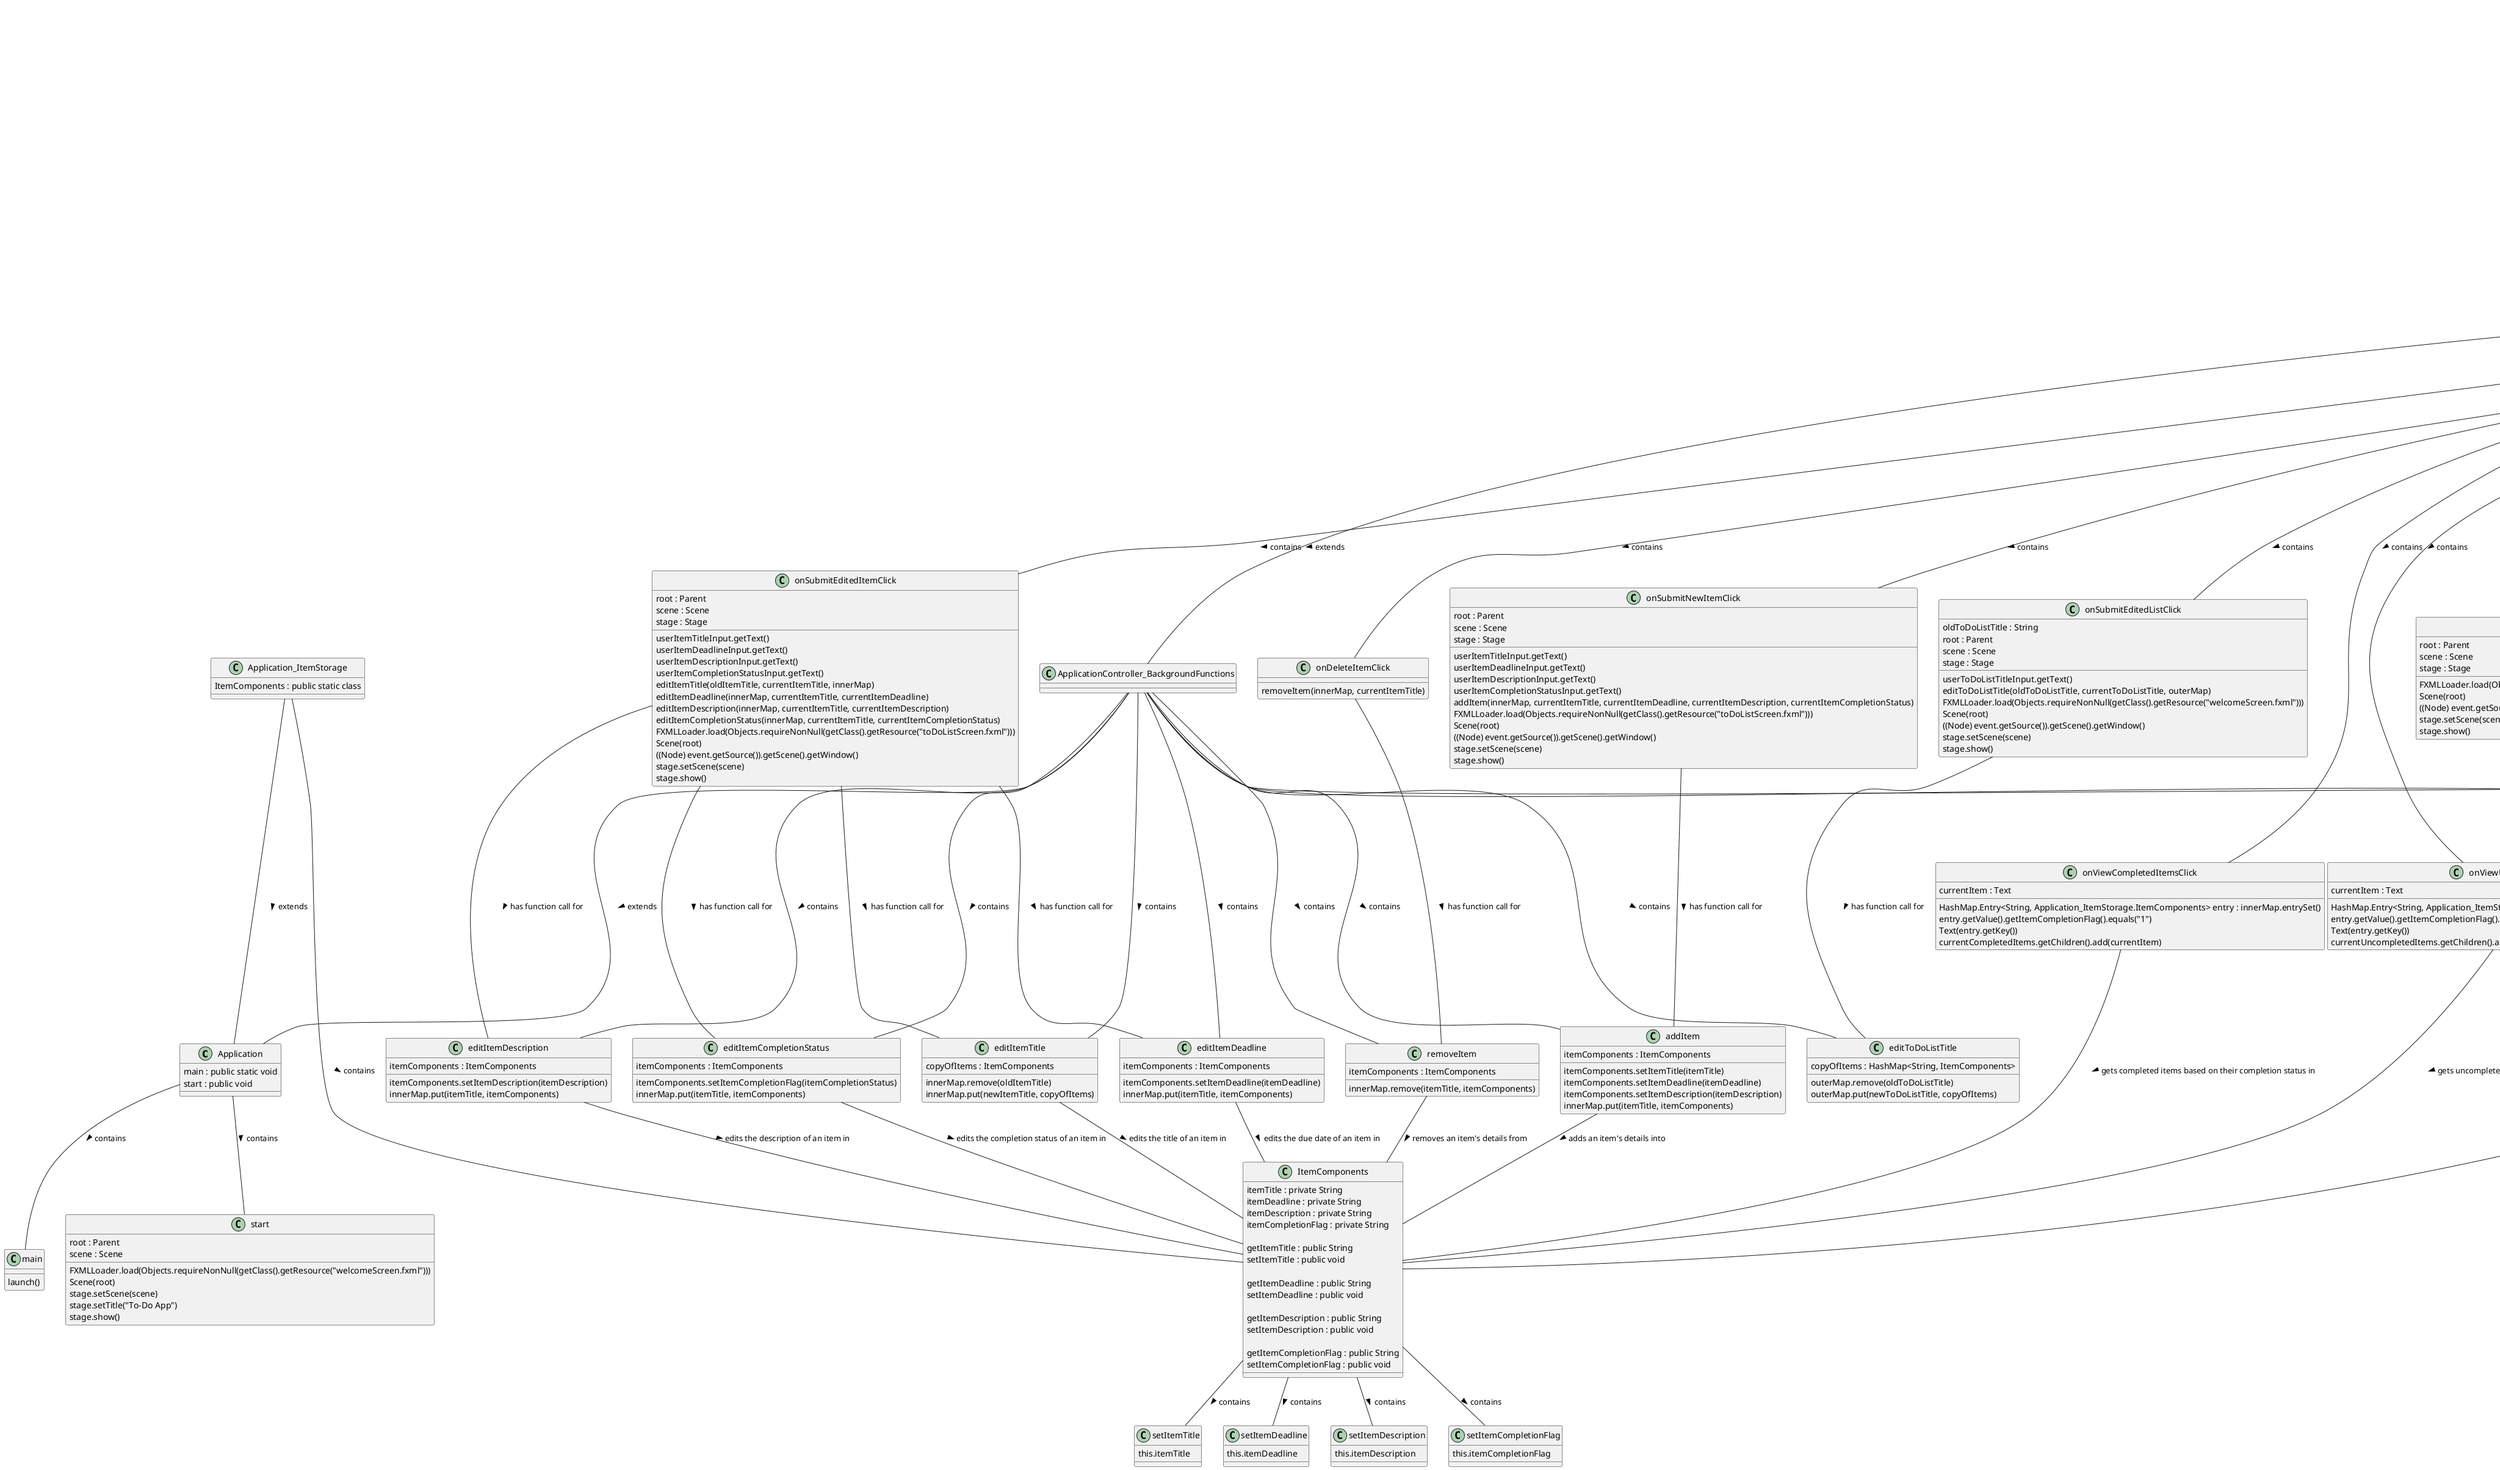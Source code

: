 @startuml
'https://plantuml.com/class-diagram'

class Application {
    main : public static void
    start : public void
}

class main {
    launch()
}

class start {
    root : Parent
    FXMLLoader.load(Objects.requireNonNull(getClass().getResource("welcomeScreen.fxml")))
    scene : Scene
    Scene(root)
    stage.setScene(scene)
    stage.setTitle("To-Do App")
    stage.show()
}

class Application_ItemStorage {
    ItemComponents : public static class
}

class ItemComponents {
    itemTitle : private String
    itemDeadline : private String
    itemDescription : private String
    itemCompletionFlag : private String

    getItemTitle : public String
    setItemTitle : public void

    getItemDeadline : public String
    setItemDeadline : public void

    getItemDescription : public String
    setItemDescription : public void

    getItemCompletionFlag : public String
    setItemCompletionFlag : public void
}

class setItemTitle {
    this.itemTitle
}

class setItemDeadline {
    this.itemDeadline
}

class setItemDescription {
    this.itemDescription
}

class setItemCompletionFlag {
    this.itemCompletionFlag
}

class ApplicationController_RequiredFunctions {

}

class addToDoList {
    outerMap.put(toDoListTitle, innerMap)
}

class removeToDoList {
    outerMap.remove(toDoListTitle, innerMap)
}

class editToDoListTitle {
    copyOfItems : HashMap<String, ItemComponents>
    outerMap.remove(oldToDoListTitle)
    outerMap.put(newToDoListTitle, copyOfItems)
}

class addItem {
    itemComponents : ItemComponents
    itemComponents.setItemTitle(itemTitle)
    itemComponents.setItemDeadline(itemDeadline)
    itemComponents.setItemDescription(itemDescription)
    innerMap.put(itemTitle, itemComponents)
}

class removeItem {
    itemComponents : ItemComponents
    innerMap.remove(itemTitle, itemComponents)
}

class editItemTitle {
    copyOfItems : ItemComponents
    innerMap.remove(oldItemTitle)
    innerMap.put(newItemTitle, copyOfItems)
}

class editItemDeadline {
    itemComponents : ItemComponents
    itemComponents.setItemDeadline(itemDeadline)
    innerMap.put(itemTitle, itemComponents)
}

class editItemDescription {
    itemComponents : ItemComponents
    itemComponents.setItemDescription(itemDescription)
    innerMap.put(itemTitle, itemComponents)
}

class editItemCompletionStatus {
    itemComponents : ItemComponents
    itemComponents.setItemCompletionFlag(itemCompletionStatus)
    innerMap.put(itemTitle, itemComponents)
}

class ApplicationController_UserInteractionFunctions {
    currentLists : private BorderPane
    currentItemsOfList : private BorderPane
    currentComponentsOfItem : private BorderPane

    userToDoListTitleInput : private TextField
    userItemTitleInput : private TextField
    userItemDeadlineInput : private TextField
    userItemDescriptionInput : private TextField
    userItemCompletionStatusInput : private TextField

    currentToDoListTitle : String
    currentItemDescription : String
    currentItemDeadline : String
    currentItemCompletionStatus : String

    onMakeListClick : protected void
    onEditListClick : protected void
    onSubmitNewListClick : protected void
    onSubmitEditedListClick : protected void
    onDeleteListClick : protected void

    onMakeItemClick : protected void
    onEditItemClick : protected void
    onSubmitNewItemClick : protected void
    onSubmitEditedItemClick : protected void
    onDeleteItemClick : protected void

    externalListsFileCreated : boolean

    onSaveListsClick : protected void
    onLoadListsClick : protected void

    onBackToHomeClick : protected void
    onBackToListClick : protected void
    onBackToItemClick : protected void

    onViewCompletedItemsClick : protected BorderPane
    onViewUncompletedItemsClick : protected BorderPane

    displayCurrentLists : protected void
    displayCurrentItems : protected void
    displayCurrentItemComponents : protected void
}

class onMakeListClick {
    root : Parent
    FXMLLoader.load(Objects.requireNonNull(getClass().getResource("makeToDoListScreen.fxml")))
    scene : Scene
    Scene(root)
    stage : Stage
    ((Node) event.getSource()).getScene().getWindow()
    stage.setScene(scene)
    stage.show()
}

class onEditListClick {
    root : Parent
    FXMLLoader.load(Objects.requireNonNull(getClass().getResource("editToDoListScreen.fxml")))
    scene : Scene
    Scene(root)
    stage : Stage
    ((Node) event.getSource()).getScene().getWindow()
    stage.setScene(scene)
    stage.show()
    userToDoListTitleInput.getText()
}

class onSubmitNewListClick {
    userToDoListTitleInput.getText()
    addToDoList(toDoListTitle, outerMap, innerMap)
    root : Parent
    FXMLLoader.load(Objects.requireNonNull(getClass().getResource("welcomeScreen.fxml")))
    scene : Scene
    Scene(root)
    stage : Stage
    ((Node) event.getSource()).getScene().getWindow()
    stage.setScene(scene)
    stage.show()
}
class onSubmitEditedListClick {
    oldToDoListTitle : String
    userToDoListTitleInput.getText()
    editToDoListTitle(oldToDoListTitle, currentToDoListTitle, outerMap)
    root : Parent
    FXMLLoader.load(Objects.requireNonNull(getClass().getResource("welcomeScreen.fxml")))
    scene : Scene
    Scene(root)
    stage : Stage
    ((Node) event.getSource()).getScene().getWindow()
    stage.setScene(scene)
    stage.show()
}

class onDeleteListClick {
    removeToDoList(outerMap, innerMap, currentToDoListTitle)
}

class onMakeItemClick {
    root : Parent
    FXMLLoader.load(Objects.requireNonNull(getClass().getResource("makeItemScreen.fxml")))
    scene : Scene
    Scene(root)
    stage : Stage
    ((Node) event.getSource()).getScene().getWindow()
    stage.setScene(scene)
    stage.show()
}

class onEditItemClick {
    root : Parent
    FXMLLoader.load(Objects.requireNonNull(getClass().getResource("editItemScreen.fxml")))
    scene : Scene
    Scene(root)
    stage : Stage
    ((Node) event.getSource()).getScene().getWindow()
    stage.setScene(scene)
    stage.show()
    userItemTitleInput.getText()
}

class onSubmitNewItemClick {
    userItemTitleInput.getText()
    userItemDeadlineInput.getText()
    userItemDescriptionInput.getText()
    userItemCompletionStatusInput.getText()
    addItem(innerMap, currentItemTitle, currentItemDeadline, currentItemDescription, currentItemCompletionStatus)
    root : Parent
    FXMLLoader.load(Objects.requireNonNull(getClass().getResource("toDoListScreen.fxml")))
    scene : Scene
    Scene(root)
    stage : Stage
    ((Node) event.getSource()).getScene().getWindow()
    stage.setScene(scene)
    stage.show()
}

class onSubmitEditedItemClick {
    userItemTitleInput.getText()
    userItemDeadlineInput.getText()
    userItemDescriptionInput.getText()
    userItemCompletionStatusInput.getText()
    editItemTitle(oldItemTitle, currentItemTitle, innerMap)
    editItemDeadline(innerMap, currentItemTitle, currentItemDeadline)
    editItemDescription(innerMap, currentItemTitle, currentItemDescription)
    editItemCompletionStatus(innerMap, currentItemTitle, currentItemCompletionStatus)
    root : Parent
    FXMLLoader.load(Objects.requireNonNull(getClass().getResource("toDoListScreen.fxml")))
    scene : Scene
    Scene(root)
    stage : Stage
    ((Node) event.getSource()).getScene().getWindow()
    stage.setScene(scene)
    stage.show()
}

class onDeleteItemClick {
    removeItem(innerMap, currentItemTitle)
}

class onSaveListsClick {
    externalListsFile : File
    externalListsFile.createNewFile()
    externalListsFileOutput : FileWriter
    removeToDoList(outerMap, innerMap, currentToDoListTitle)
}

class onLoadListsClick {
    assertTrue(externalListsFileCreated)
    addToDoList(currentToDoListTitle, outerMap, innerMap)
}

class onBackToHomeClick {
    root : Parent
    FXMLLoader.load(Objects.requireNonNull(getClass().getResource("welcomeScreen.fxml")))
    scene : Scene
    Scene(root)
    stage : Stage
    ((Node) event.getSource()).getScene().getWindow()
    stage.setScene(scene)
    stage.show()
}

class onBackToListClick {
    root : Parent
    FXMLLoader.load(Objects.requireNonNull(getClass().getResource("toDoListScreen.fxml")))
    scene : Scene
    Scene(root)
    stage : Stage
    ((Node) event.getSource()).getScene().getWindow()
    stage.setScene(scene)
    stage.show()
}

class onBackToItemClick {
    root : Parent
    FXMLLoader.load(Objects.requireNonNull(getClass().getResource("itemScreen.fxml")))
    scene : Scene
    Scene(root)
    stage : Stage
    ((Node) event.getSource()).getScene().getWindow()
    stage.setScene(scene)
    stage.show()
}

class onViewCompletedItemsClick {
    HashMap.Entry<String, Application_ItemStorage.ItemComponents> entry : innerMap.entrySet()
    entry.getValue().getItemCompletionFlag().equals("1")
    currentItem : Text
    Text(entry.getKey())
    currentCompletedItems.getChildren().add(currentItem)
}

class onViewUncompletedItemsClick {
    HashMap.Entry<String, Application_ItemStorage.ItemComponents> entry : innerMap.entrySet()
    entry.getValue().getItemCompletionFlag().equals("0")
    currentItem : Text
    Text(entry.getKey())
    currentUncompletedItems.getChildren().add(currentItem)
}

class displayCurrentLists {
    HashMap.Entry<String, HashMap<String, Application_ItemStorage.ItemComponents>> entry : outerMap.entrySet()
    currentList : Text
    Text(entry.getKey())
    currentLists.getChildren().add(currentList)
}

class displayCurrentItems {
    HashMap.Entry<String, Application_ItemStorage.ItemComponents> entry : innerMap.entrySet()
    currentItem : Text
    Text(entry.getKey())
    currentItemsOfList.getChildren().add(currentItem)
}

class displayCurrentItemComponents {
    currentItemComponent_title : Text
    Text(innerMap.get(currentItemTitle).getItemTitle())
    currentComponentsOfItem.getChildren().add(currentItemComponent_title)

    currentItemComponent_deadline : Text
    Text(innerMap.get(currentItemTitle).getItemDeadline())
    currentComponentsOfItem.getChildren().add(currentItemComponent_deadline)

    currentItemComponent_description : Text
    Text(innerMap.get(currentItemTitle).getItemDescription())
    currentComponentsOfItem.getChildren().add(currentItemComponent_description)

    currentItemComponent_completionStatus : Text
    Text(innerMap.get(currentItemTitle).getItemCompletionFlag())
    currentComponentsOfItem.getChildren().add(currentItemComponent_completionStatus)
}

Application_ItemStorage -- Application : extends >
ApplicationController_BackgroundFunctions -- Application : extends >
ApplicationController_UserInteractionFunctions -- ApplicationController_BackgroundFunctions : extends >

Application -- main : contains >
Application -- start : contains >

Application_ItemStorage -- ItemComponents : contains >
ItemComponents -- setItemTitle : contains >
ItemComponents -- setItemDeadline : contains >
ItemComponents -- setItemDescription : contains >
ItemComponents -- setItemCompletionFlag : contains >

ApplicationController_BackgroundFunctions -- addToDoList : contains >
ApplicationController_BackgroundFunctions -- removeToDoList : contains >
ApplicationController_BackgroundFunctions -- editToDoListTitle : contains >
ApplicationController_BackgroundFunctions -- addItem : contains >
ApplicationController_BackgroundFunctions -- removeItem : contains >
ApplicationController_BackgroundFunctions -- editItemTitle : contains >
ApplicationController_BackgroundFunctions -- editItemDeadline : contains >
ApplicationController_BackgroundFunctions -- editItemDescription : contains >
ApplicationController_BackgroundFunctions -- editItemCompletionStatus : contains >

ApplicationController_UserInteractionFunctions -- onMakeListClick : contains >
ApplicationController_UserInteractionFunctions -- onSubmitNewListClick : contains >
ApplicationController_UserInteractionFunctions -- onEditListClick : contains >
ApplicationController_UserInteractionFunctions -- onSubmitEditedListClick : contains >
ApplicationController_UserInteractionFunctions -- onDeleteListClick : contains >

ApplicationController_UserInteractionFunctions -- onMakeItemClick : contains >
ApplicationController_UserInteractionFunctions -- onSubmitNewItemClick : contains >
ApplicationController_UserInteractionFunctions -- onEditItemClick : contains >
ApplicationController_UserInteractionFunctions -- onSubmitEditedItemClick : contains >
ApplicationController_UserInteractionFunctions -- onDeleteItemClick : contains >

ApplicationController_UserInteractionFunctions -- onSaveListsClick : contains >
ApplicationController_UserInteractionFunctions -- onLoadListsClick : contains >

ApplicationController_UserInteractionFunctions -- onBackToHomeClick : contains >
ApplicationController_UserInteractionFunctions -- onBackToListClick : contains >
ApplicationController_UserInteractionFunctions -- onBackToItemClick : contains >

ApplicationController_UserInteractionFunctions -- onViewCompletedItemsClick : contains >
ApplicationController_UserInteractionFunctions -- onViewUncompletedItemsClick : contains >

ApplicationController_UserInteractionFunctions -- displayCurrentLists : contains >
ApplicationController_UserInteractionFunctions -- displayCurrentItems : contains >
ApplicationController_UserInteractionFunctions -- displayCurrentItemComponents : contains >

addItem -- ItemComponents : adds an item's details into >
removeItem -- ItemComponents : removes an item's details from >
editItemTitle -- ItemComponents : edits the title of an item in >
editItemDeadline -- ItemComponents : edits the due date of an item in >
editItemDescription -- ItemComponents : edits the description of an item in >
editItemCompletionStatus -- ItemComponents : edits the completion status of an item in >

onSubmitNewListClick -- addToDoList : has function call for >
onSubmitEditedListClick -- editToDoListTitle : has function call for >
onDeleteListClick -- removeToDoList : has function call for >

onSubmitNewItemClick -- addItem : has function call for >
onSubmitEditedItemClick -- editItemTitle : has function call for >
onSubmitEditedItemClick -- editItemDeadline : has function call for >
onSubmitEditedItemClick -- editItemDescription : has function call for >
onSubmitEditedItemClick -- editItemCompletionStatus : has function call for >
onDeleteItemClick -- removeItem : has function call for >

onSaveListsClick -- removeToDoList : has function call for >
onLoadListsClick -- addToDoList : has function call for >

onViewCompletedItemsClick -- ItemComponents : gets completed items based on their completion status in >
onViewUncompletedItemsClick -- ItemComponents : gets uncompleted items based on their completion status in >

displayCurrentItemComponents -- ItemComponents : displays an item's components from its respective constructor in >

@enduml